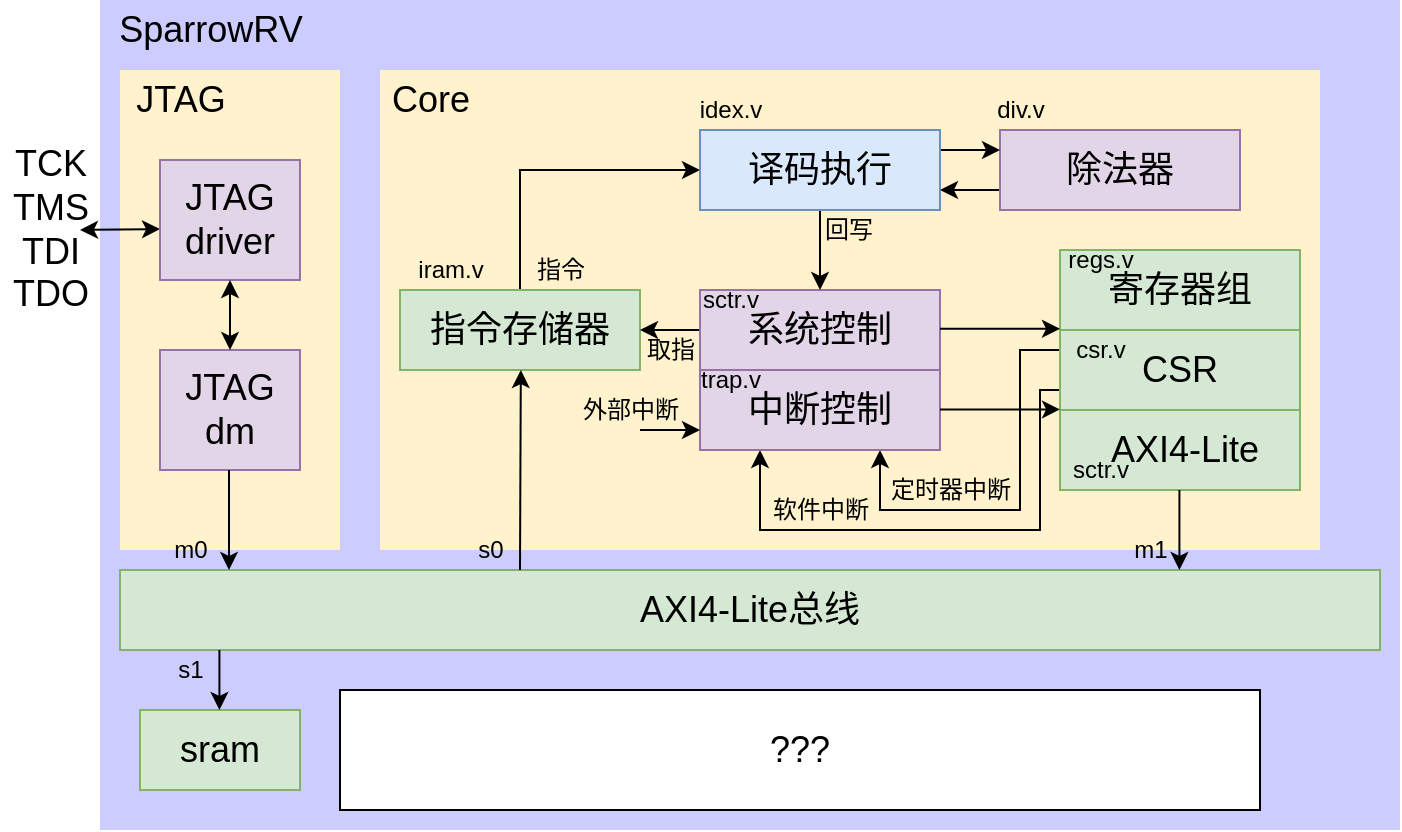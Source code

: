 <mxfile version="18.0.6" type="device"><diagram id="YtvwvDAg_z0UyHSXU93h" name="第 1 页"><mxGraphModel dx="1038" dy="649" grid="1" gridSize="10" guides="1" tooltips="1" connect="1" arrows="1" fold="1" page="1" pageScale="1" pageWidth="827" pageHeight="1169" math="0" shadow="0"><root><mxCell id="0"/><mxCell id="1" parent="0"/><mxCell id="fnTT648huVd-Vv2K7uz5-49" value="" style="rounded=0;whiteSpace=wrap;html=1;fontSize=12;fillColor=#CCCCFF;strokeColor=none;" parent="1" vertex="1"><mxGeometry x="60" y="45" width="650" height="415" as="geometry"/></mxCell><mxCell id="fnTT648huVd-Vv2K7uz5-1" value="" style="rounded=0;whiteSpace=wrap;html=1;fontSize=18;fillColor=#FFF2CC;strokeColor=none;" parent="1" vertex="1"><mxGeometry x="200" y="80" width="470" height="240" as="geometry"/></mxCell><mxCell id="fnTT648huVd-Vv2K7uz5-2" value="SparrowRV" style="text;html=1;align=center;verticalAlign=middle;resizable=0;points=[];autosize=1;strokeColor=none;fillColor=none;fontSize=18;" parent="1" vertex="1"><mxGeometry x="60" y="45" width="110" height="30" as="geometry"/></mxCell><mxCell id="fnTT648huVd-Vv2K7uz5-4" value="寄存器组" style="whiteSpace=wrap;html=1;fontSize=18;fillColor=#d5e8d4;strokeColor=#82b366;" parent="1" vertex="1"><mxGeometry x="540" y="170" width="120" height="40" as="geometry"/></mxCell><mxCell id="fnTT648huVd-Vv2K7uz5-32" style="edgeStyle=orthogonalEdgeStyle;rounded=0;orthogonalLoop=1;jettySize=auto;html=1;entryX=0.75;entryY=1;entryDx=0;entryDy=0;fontSize=18;exitX=0;exitY=0.25;exitDx=0;exitDy=0;" parent="1" source="fnTT648huVd-Vv2K7uz5-5" target="fnTT648huVd-Vv2K7uz5-7" edge="1"><mxGeometry relative="1" as="geometry"><mxPoint x="690" y="250" as="sourcePoint"/><Array as="points"><mxPoint x="520" y="220"/><mxPoint x="520" y="300"/><mxPoint x="450" y="300"/></Array></mxGeometry></mxCell><mxCell id="fnTT648huVd-Vv2K7uz5-33" style="edgeStyle=orthogonalEdgeStyle;rounded=0;orthogonalLoop=1;jettySize=auto;html=1;exitX=0;exitY=0.75;exitDx=0;exitDy=0;entryX=0.25;entryY=1;entryDx=0;entryDy=0;fontSize=18;" parent="1" source="fnTT648huVd-Vv2K7uz5-5" target="fnTT648huVd-Vv2K7uz5-7" edge="1"><mxGeometry relative="1" as="geometry"><Array as="points"><mxPoint x="530" y="240"/><mxPoint x="530" y="310"/><mxPoint x="390" y="310"/></Array></mxGeometry></mxCell><mxCell id="fnTT648huVd-Vv2K7uz5-5" value="CSR" style="whiteSpace=wrap;html=1;fontSize=18;fillColor=#d5e8d4;strokeColor=#82b366;" parent="1" vertex="1"><mxGeometry x="540" y="210" width="120" height="40" as="geometry"/></mxCell><mxCell id="fnTT648huVd-Vv2K7uz5-17" style="edgeStyle=orthogonalEdgeStyle;rounded=0;orthogonalLoop=1;jettySize=auto;html=1;exitX=0.5;exitY=0;exitDx=0;exitDy=0;entryX=0;entryY=0.5;entryDx=0;entryDy=0;fontSize=18;" parent="1" source="fnTT648huVd-Vv2K7uz5-6" target="fnTT648huVd-Vv2K7uz5-11" edge="1"><mxGeometry relative="1" as="geometry"/></mxCell><mxCell id="fnTT648huVd-Vv2K7uz5-6" value="指令存储器" style="whiteSpace=wrap;html=1;fontSize=18;fillColor=#d5e8d4;strokeColor=#82b366;" parent="1" vertex="1"><mxGeometry x="210" y="190" width="120" height="40" as="geometry"/></mxCell><mxCell id="fnTT648huVd-Vv2K7uz5-7" value="中断控制" style="whiteSpace=wrap;html=1;fontSize=18;fillColor=#e1d5e7;strokeColor=#9673a6;" parent="1" vertex="1"><mxGeometry x="360" y="230" width="120" height="40" as="geometry"/></mxCell><mxCell id="fnTT648huVd-Vv2K7uz5-14" style="edgeStyle=orthogonalEdgeStyle;rounded=0;orthogonalLoop=1;jettySize=auto;html=1;exitX=0;exitY=0.5;exitDx=0;exitDy=0;entryX=1;entryY=0.5;entryDx=0;entryDy=0;fontSize=18;" parent="1" source="fnTT648huVd-Vv2K7uz5-9" target="fnTT648huVd-Vv2K7uz5-6" edge="1"><mxGeometry relative="1" as="geometry"/></mxCell><mxCell id="fnTT648huVd-Vv2K7uz5-9" value="系统控制" style="whiteSpace=wrap;html=1;fontSize=18;fillColor=#e1d5e7;strokeColor=#9673a6;" parent="1" vertex="1"><mxGeometry x="360" y="190" width="120" height="40" as="geometry"/></mxCell><mxCell id="fnTT648huVd-Vv2K7uz5-20" style="edgeStyle=orthogonalEdgeStyle;rounded=0;orthogonalLoop=1;jettySize=auto;html=1;exitX=0;exitY=0.75;exitDx=0;exitDy=0;entryX=1;entryY=0.75;entryDx=0;entryDy=0;fontSize=18;" parent="1" source="fnTT648huVd-Vv2K7uz5-10" target="fnTT648huVd-Vv2K7uz5-11" edge="1"><mxGeometry relative="1" as="geometry"/></mxCell><mxCell id="fnTT648huVd-Vv2K7uz5-10" value="除法器" style="whiteSpace=wrap;html=1;fontSize=18;fillColor=#e1d5e7;strokeColor=#9673a6;" parent="1" vertex="1"><mxGeometry x="510" y="110" width="120" height="40" as="geometry"/></mxCell><mxCell id="fnTT648huVd-Vv2K7uz5-19" style="edgeStyle=orthogonalEdgeStyle;rounded=0;orthogonalLoop=1;jettySize=auto;html=1;exitX=1;exitY=0.25;exitDx=0;exitDy=0;entryX=0;entryY=0.25;entryDx=0;entryDy=0;fontSize=18;" parent="1" source="fnTT648huVd-Vv2K7uz5-11" target="fnTT648huVd-Vv2K7uz5-10" edge="1"><mxGeometry relative="1" as="geometry"/></mxCell><mxCell id="fnTT648huVd-Vv2K7uz5-29" style="edgeStyle=orthogonalEdgeStyle;rounded=0;orthogonalLoop=1;jettySize=auto;html=1;exitX=0.5;exitY=1;exitDx=0;exitDy=0;entryX=0.5;entryY=0;entryDx=0;entryDy=0;fontSize=18;" parent="1" source="fnTT648huVd-Vv2K7uz5-11" target="fnTT648huVd-Vv2K7uz5-9" edge="1"><mxGeometry relative="1" as="geometry"/></mxCell><mxCell id="fnTT648huVd-Vv2K7uz5-11" value="译码执行" style="whiteSpace=wrap;html=1;fontSize=18;fillColor=#dae8fc;strokeColor=#6c8ebf;" parent="1" vertex="1"><mxGeometry x="360" y="110" width="120" height="40" as="geometry"/></mxCell><mxCell id="fnTT648huVd-Vv2K7uz5-12" value="&amp;nbsp;AXI4-Lite" style="whiteSpace=wrap;html=1;fontSize=18;fillColor=#d5e8d4;strokeColor=#82b366;" parent="1" vertex="1"><mxGeometry x="540" y="250" width="120" height="40" as="geometry"/></mxCell><mxCell id="fnTT648huVd-Vv2K7uz5-16" style="edgeStyle=orthogonalEdgeStyle;rounded=0;orthogonalLoop=1;jettySize=auto;html=1;fontSize=18;" parent="1" edge="1"><mxGeometry relative="1" as="geometry"><mxPoint x="480" y="209.43" as="sourcePoint"/><mxPoint x="540" y="209.43" as="targetPoint"/></mxGeometry></mxCell><mxCell id="fnTT648huVd-Vv2K7uz5-22" value="Core" style="text;html=1;align=center;verticalAlign=middle;resizable=0;points=[];autosize=1;strokeColor=none;fillColor=none;fontSize=18;" parent="1" vertex="1"><mxGeometry x="200" y="80" width="50" height="30" as="geometry"/></mxCell><mxCell id="fnTT648huVd-Vv2K7uz5-23" value="AXI4-Lite总线" style="whiteSpace=wrap;html=1;fontSize=18;fillColor=#d5e8d4;strokeColor=#82b366;" parent="1" vertex="1"><mxGeometry x="70" y="330" width="630" height="40" as="geometry"/></mxCell><mxCell id="fnTT648huVd-Vv2K7uz5-25" value="" style="endArrow=classic;html=1;rounded=0;fontSize=18;" parent="1" edge="1"><mxGeometry width="50" height="50" relative="1" as="geometry"><mxPoint x="270" y="330" as="sourcePoint"/><mxPoint x="270.41" y="230" as="targetPoint"/></mxGeometry></mxCell><mxCell id="fnTT648huVd-Vv2K7uz5-30" value="" style="endArrow=classic;html=1;rounded=0;fontSize=18;" parent="1" edge="1"><mxGeometry width="50" height="50" relative="1" as="geometry"><mxPoint x="330" y="260" as="sourcePoint"/><mxPoint x="360" y="260" as="targetPoint"/></mxGeometry></mxCell><mxCell id="fnTT648huVd-Vv2K7uz5-31" value="外部中断" style="text;html=1;align=center;verticalAlign=middle;resizable=0;points=[];autosize=1;strokeColor=none;fillColor=none;fontSize=12;" parent="1" vertex="1"><mxGeometry x="295" y="240" width="60" height="20" as="geometry"/></mxCell><mxCell id="fnTT648huVd-Vv2K7uz5-34" value="定时器中断" style="text;html=1;align=center;verticalAlign=middle;resizable=0;points=[];autosize=1;strokeColor=none;fillColor=none;fontSize=12;" parent="1" vertex="1"><mxGeometry x="445" y="280" width="80" height="20" as="geometry"/></mxCell><mxCell id="fnTT648huVd-Vv2K7uz5-35" value="软件中断" style="text;html=1;align=center;verticalAlign=middle;resizable=0;points=[];autosize=1;strokeColor=none;fillColor=none;fontSize=12;" parent="1" vertex="1"><mxGeometry x="390" y="290" width="60" height="20" as="geometry"/></mxCell><mxCell id="fnTT648huVd-Vv2K7uz5-36" value="回写" style="text;html=1;align=center;verticalAlign=middle;resizable=0;points=[];autosize=1;strokeColor=none;fillColor=none;fontSize=12;" parent="1" vertex="1"><mxGeometry x="414" y="150" width="40" height="20" as="geometry"/></mxCell><mxCell id="fnTT648huVd-Vv2K7uz5-37" value="取指" style="text;html=1;align=center;verticalAlign=middle;resizable=0;points=[];autosize=1;strokeColor=none;fillColor=none;fontSize=12;" parent="1" vertex="1"><mxGeometry x="325" y="210" width="40" height="20" as="geometry"/></mxCell><mxCell id="fnTT648huVd-Vv2K7uz5-38" value="指令" style="text;html=1;align=center;verticalAlign=middle;resizable=0;points=[];autosize=1;strokeColor=none;fillColor=none;fontSize=12;" parent="1" vertex="1"><mxGeometry x="270" y="170" width="40" height="20" as="geometry"/></mxCell><mxCell id="fnTT648huVd-Vv2K7uz5-39" value="idex.v" style="text;html=1;align=center;verticalAlign=middle;resizable=0;points=[];autosize=1;strokeColor=none;fillColor=none;fontSize=12;" parent="1" vertex="1"><mxGeometry x="350" y="90" width="50" height="20" as="geometry"/></mxCell><mxCell id="fnTT648huVd-Vv2K7uz5-40" value="iram.v" style="text;html=1;align=center;verticalAlign=middle;resizable=0;points=[];autosize=1;strokeColor=none;fillColor=none;fontSize=12;" parent="1" vertex="1"><mxGeometry x="210" y="170" width="50" height="20" as="geometry"/></mxCell><mxCell id="fnTT648huVd-Vv2K7uz5-41" value="regs.v" style="text;html=1;align=center;verticalAlign=middle;resizable=0;points=[];autosize=1;strokeColor=none;fillColor=none;fontSize=12;" parent="1" vertex="1"><mxGeometry x="535" y="165" width="50" height="20" as="geometry"/></mxCell><mxCell id="fnTT648huVd-Vv2K7uz5-42" value="csr.v" style="text;html=1;align=center;verticalAlign=middle;resizable=0;points=[];autosize=1;strokeColor=none;fillColor=none;fontSize=12;" parent="1" vertex="1"><mxGeometry x="540" y="210" width="40" height="20" as="geometry"/></mxCell><mxCell id="fnTT648huVd-Vv2K7uz5-43" value="div.v" style="text;html=1;align=center;verticalAlign=middle;resizable=0;points=[];autosize=1;strokeColor=none;fillColor=none;fontSize=12;" parent="1" vertex="1"><mxGeometry x="500" y="90" width="40" height="20" as="geometry"/></mxCell><mxCell id="fnTT648huVd-Vv2K7uz5-44" value="trap.v" style="text;html=1;align=center;verticalAlign=middle;resizable=0;points=[];autosize=1;strokeColor=none;fillColor=none;fontSize=12;" parent="1" vertex="1"><mxGeometry x="350" y="225" width="50" height="20" as="geometry"/></mxCell><mxCell id="fnTT648huVd-Vv2K7uz5-45" value="sctr.v" style="text;html=1;align=center;verticalAlign=middle;resizable=0;points=[];autosize=1;strokeColor=none;fillColor=none;fontSize=12;" parent="1" vertex="1"><mxGeometry x="355" y="185" width="40" height="20" as="geometry"/></mxCell><mxCell id="fnTT648huVd-Vv2K7uz5-46" value="sctr.v" style="text;html=1;align=center;verticalAlign=middle;resizable=0;points=[];autosize=1;strokeColor=none;fillColor=none;fontSize=12;" parent="1" vertex="1"><mxGeometry x="540" y="270" width="40" height="20" as="geometry"/></mxCell><mxCell id="fnTT648huVd-Vv2K7uz5-47" value="" style="endArrow=classic;html=1;rounded=0;fontSize=12;" parent="1" edge="1"><mxGeometry width="50" height="50" relative="1" as="geometry"><mxPoint x="599.71" y="290" as="sourcePoint"/><mxPoint x="599.71" y="330" as="targetPoint"/></mxGeometry></mxCell><mxCell id="fnTT648huVd-Vv2K7uz5-48" style="edgeStyle=orthogonalEdgeStyle;rounded=0;orthogonalLoop=1;jettySize=auto;html=1;fontSize=18;" parent="1" edge="1"><mxGeometry relative="1" as="geometry"><mxPoint x="480" y="249.71" as="sourcePoint"/><mxPoint x="540" y="249.71" as="targetPoint"/></mxGeometry></mxCell><mxCell id="7fEPQLtVvVZI3Jp87rCF-2" value="s0" style="text;html=1;align=center;verticalAlign=middle;resizable=0;points=[];autosize=1;strokeColor=none;fillColor=none;" parent="1" vertex="1"><mxGeometry x="240" y="310" width="30" height="20" as="geometry"/></mxCell><mxCell id="7fEPQLtVvVZI3Jp87rCF-3" value="sram" style="rounded=0;whiteSpace=wrap;html=1;fillColor=#d5e8d4;strokeColor=#82b366;fontSize=18;" parent="1" vertex="1"><mxGeometry x="80" y="400" width="80" height="40" as="geometry"/></mxCell><mxCell id="7fEPQLtVvVZI3Jp87rCF-5" value="m1" style="text;html=1;align=center;verticalAlign=middle;resizable=0;points=[];autosize=1;strokeColor=none;fillColor=none;" parent="1" vertex="1"><mxGeometry x="570" y="310" width="30" height="20" as="geometry"/></mxCell><mxCell id="7fEPQLtVvVZI3Jp87rCF-6" value="" style="endArrow=classic;html=1;rounded=0;fontSize=18;" parent="1" edge="1"><mxGeometry width="50" height="50" relative="1" as="geometry"><mxPoint x="119.71" y="370" as="sourcePoint"/><mxPoint x="119.71" y="400" as="targetPoint"/></mxGeometry></mxCell><mxCell id="7fEPQLtVvVZI3Jp87rCF-7" value="s1" style="text;html=1;align=center;verticalAlign=middle;resizable=0;points=[];autosize=1;strokeColor=none;fillColor=none;" parent="1" vertex="1"><mxGeometry x="90" y="370" width="30" height="20" as="geometry"/></mxCell><mxCell id="5PVUyWgcljiSsWFN9Bbb-1" value="" style="rounded=0;whiteSpace=wrap;html=1;fillColor=#fff2cc;strokeColor=none;" vertex="1" parent="1"><mxGeometry x="70" y="80" width="110" height="240" as="geometry"/></mxCell><mxCell id="5PVUyWgcljiSsWFN9Bbb-2" value="JTAG" style="text;html=1;align=center;verticalAlign=middle;resizable=0;points=[];autosize=1;strokeColor=none;fillColor=none;fontSize=18;" vertex="1" parent="1"><mxGeometry x="70" y="80" width="60" height="30" as="geometry"/></mxCell><mxCell id="5PVUyWgcljiSsWFN9Bbb-3" value="" style="endArrow=classic;startArrow=classic;html=1;rounded=0;fontSize=18;" edge="1" parent="1"><mxGeometry width="50" height="50" relative="1" as="geometry"><mxPoint x="90" y="159.5" as="sourcePoint"/><mxPoint x="50" y="160" as="targetPoint"/></mxGeometry></mxCell><mxCell id="5PVUyWgcljiSsWFN9Bbb-4" value="TCK&lt;br&gt;TMS&lt;br&gt;TDI&lt;br&gt;TDO" style="text;html=1;align=center;verticalAlign=middle;resizable=0;points=[];autosize=1;strokeColor=none;fillColor=none;fontSize=18;" vertex="1" parent="1"><mxGeometry x="10" y="115" width="50" height="90" as="geometry"/></mxCell><mxCell id="5PVUyWgcljiSsWFN9Bbb-6" value="JTAG&lt;br&gt;driver" style="whiteSpace=wrap;html=1;fontSize=18;fillColor=#e1d5e7;strokeColor=#9673a6;" vertex="1" parent="1"><mxGeometry x="90" y="125" width="70" height="60" as="geometry"/></mxCell><mxCell id="5PVUyWgcljiSsWFN9Bbb-7" value="JTAG&lt;br&gt;dm" style="whiteSpace=wrap;html=1;fontSize=18;fillColor=#e1d5e7;strokeColor=#9673a6;" vertex="1" parent="1"><mxGeometry x="90" y="220" width="70" height="60" as="geometry"/></mxCell><mxCell id="5PVUyWgcljiSsWFN9Bbb-9" value="" style="endArrow=classic;startArrow=classic;html=1;rounded=0;fontSize=18;exitX=0.5;exitY=0;exitDx=0;exitDy=0;entryX=0.5;entryY=1;entryDx=0;entryDy=0;" edge="1" parent="1" source="5PVUyWgcljiSsWFN9Bbb-7" target="5PVUyWgcljiSsWFN9Bbb-6"><mxGeometry width="50" height="50" relative="1" as="geometry"><mxPoint x="240" y="230" as="sourcePoint"/><mxPoint x="290" y="180" as="targetPoint"/></mxGeometry></mxCell><mxCell id="5PVUyWgcljiSsWFN9Bbb-11" value="" style="endArrow=classic;html=1;rounded=0;fontSize=18;" edge="1" parent="1"><mxGeometry width="50" height="50" relative="1" as="geometry"><mxPoint x="124.5" y="280" as="sourcePoint"/><mxPoint x="124.5" y="330" as="targetPoint"/></mxGeometry></mxCell><mxCell id="5PVUyWgcljiSsWFN9Bbb-12" value="m0" style="text;html=1;align=center;verticalAlign=middle;resizable=0;points=[];autosize=1;strokeColor=none;fillColor=none;" vertex="1" parent="1"><mxGeometry x="90" y="310" width="30" height="20" as="geometry"/></mxCell><mxCell id="5PVUyWgcljiSsWFN9Bbb-13" value="???" style="rounded=0;whiteSpace=wrap;html=1;fontSize=18;" vertex="1" parent="1"><mxGeometry x="180" y="390" width="460" height="60" as="geometry"/></mxCell></root></mxGraphModel></diagram></mxfile>
